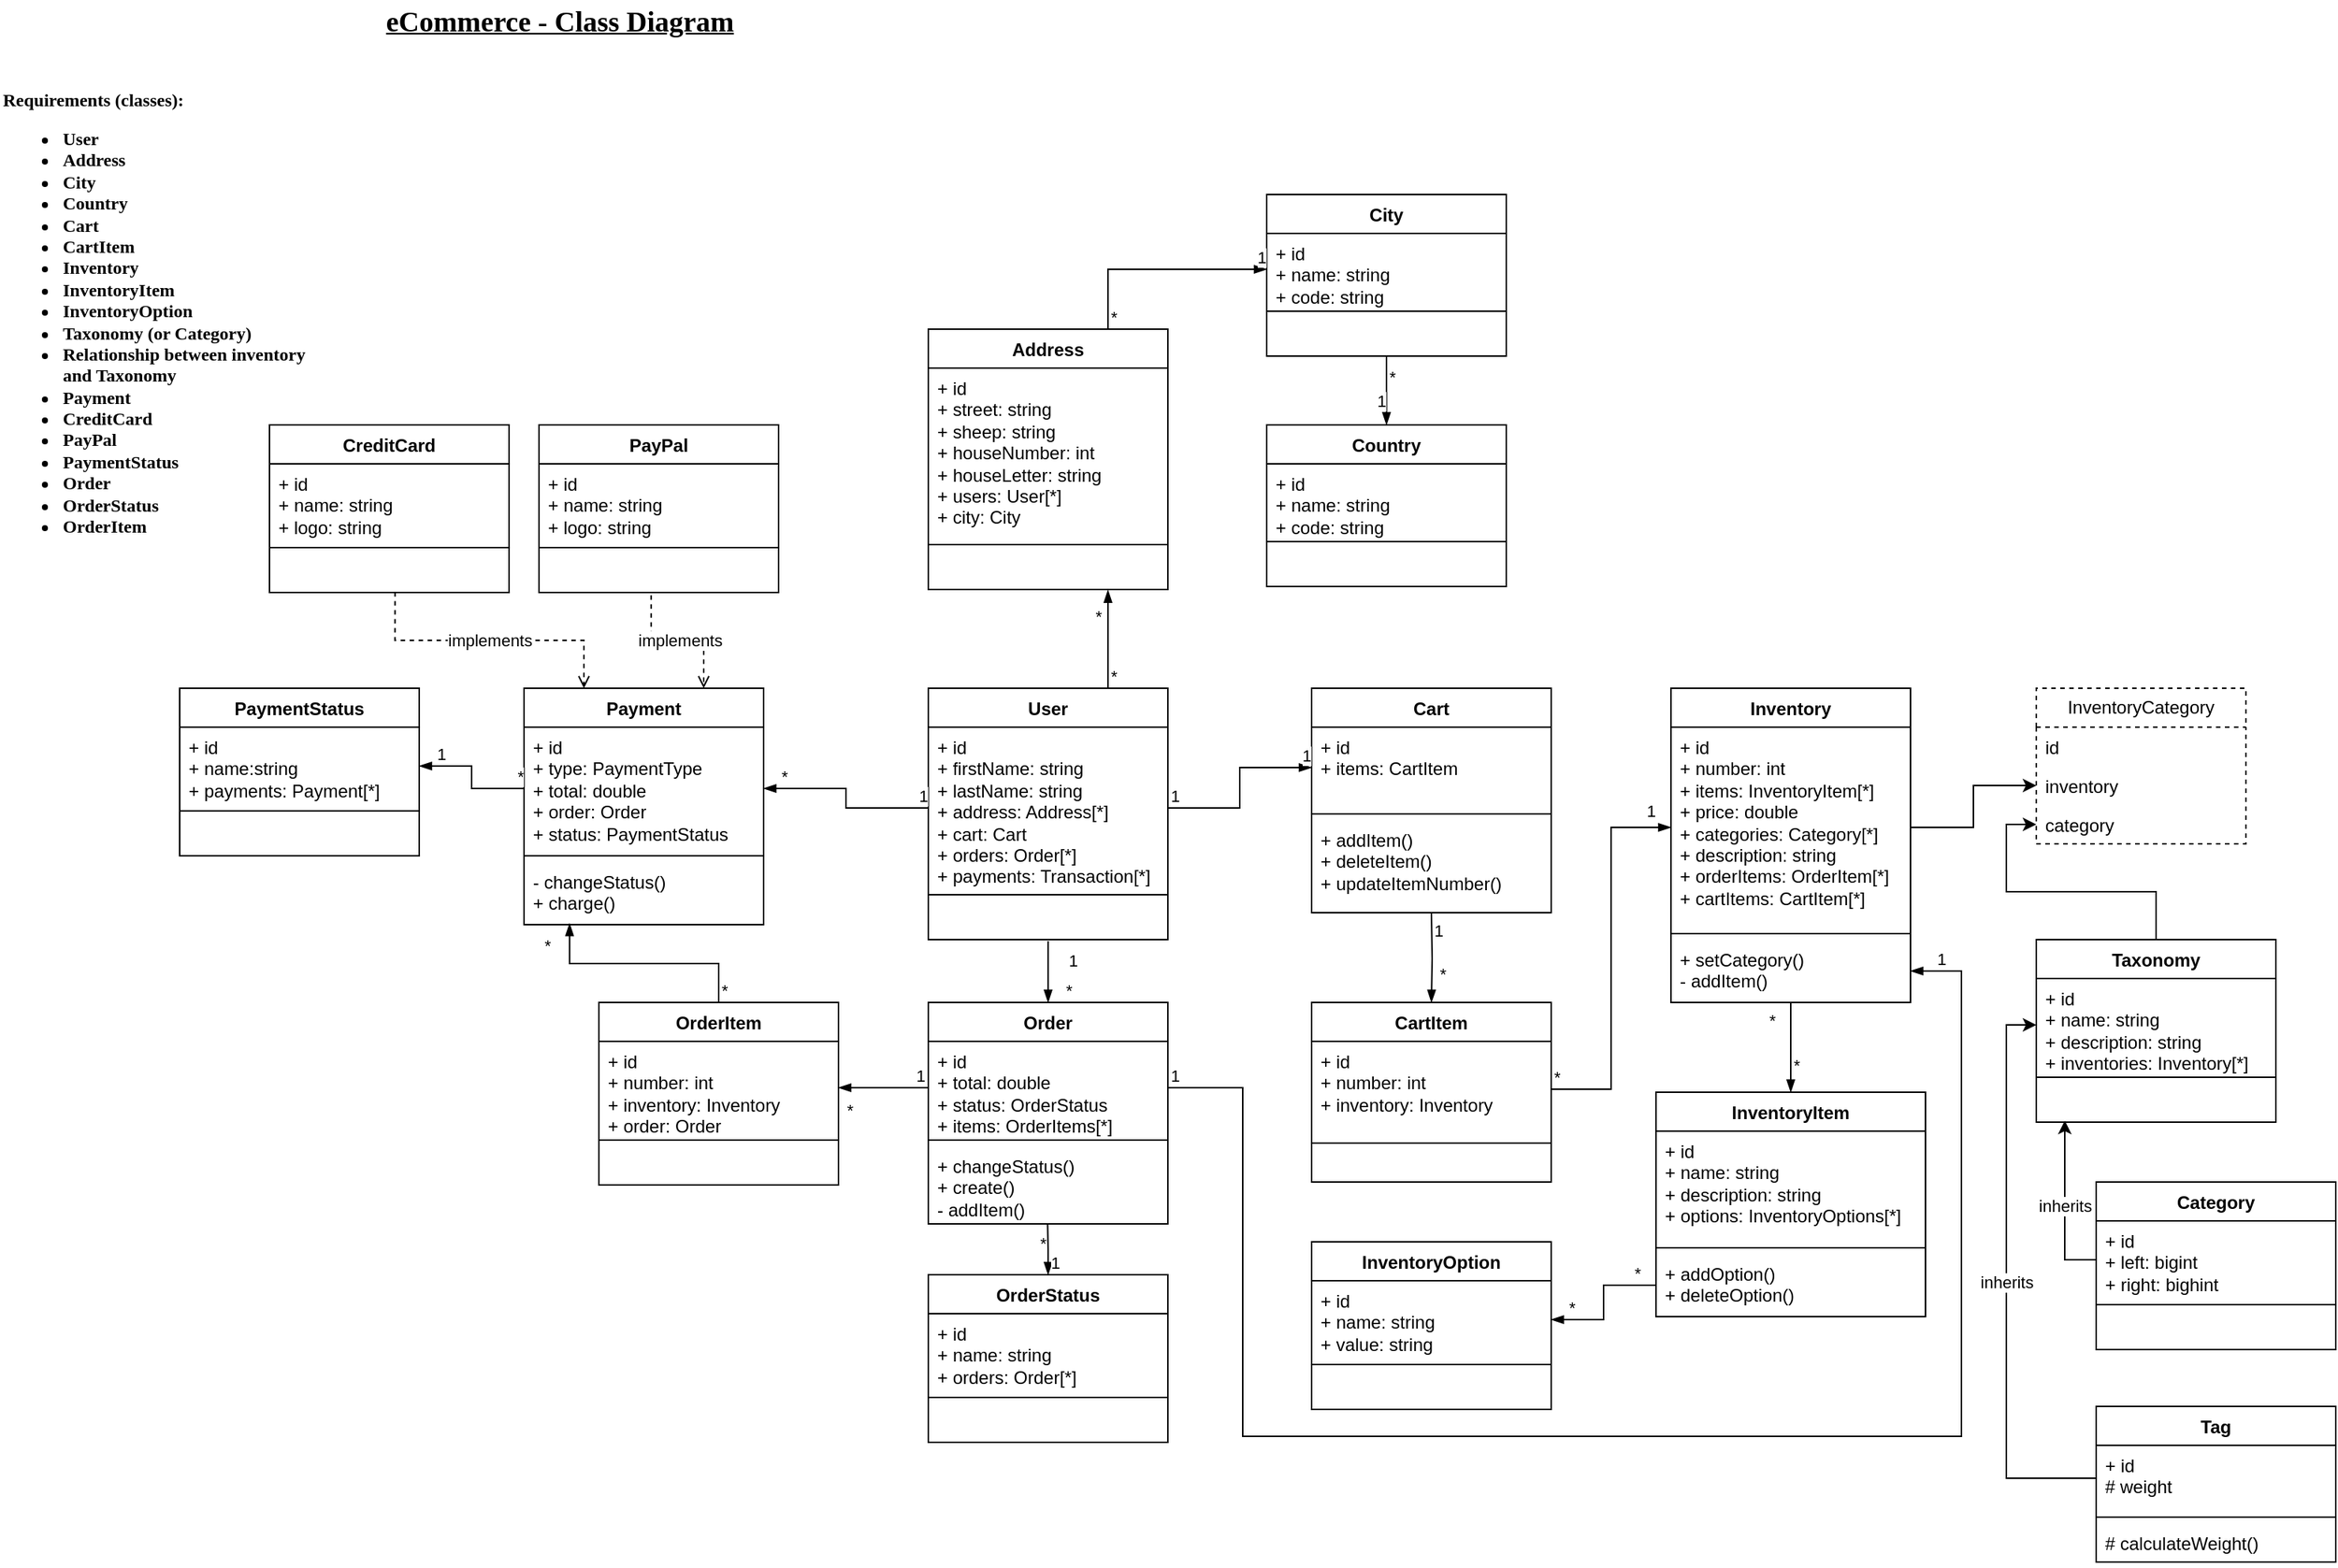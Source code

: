 <mxfile version="21.1.7" type="device">
  <diagram name="Página-1" id="f2HvXZgFFCvwIjGQZhyF">
    <mxGraphModel dx="874" dy="476" grid="1" gridSize="10" guides="1" tooltips="1" connect="1" arrows="1" fold="1" page="1" pageScale="1" pageWidth="827" pageHeight="1169" background="#ffffff" math="0" shadow="0">
      <root>
        <mxCell id="0" />
        <mxCell id="1" parent="0" />
        <mxCell id="hioja78hzbz-kLr0vWGu-1" value="Requirements (classes):&lt;br&gt;&lt;ul&gt;&lt;li&gt;User&lt;/li&gt;&lt;li&gt;Address&lt;/li&gt;&lt;li&gt;City&lt;/li&gt;&lt;li&gt;Country&lt;/li&gt;&lt;li&gt;Cart&lt;/li&gt;&lt;li&gt;CartItem&lt;/li&gt;&lt;li&gt;Inventory&lt;/li&gt;&lt;li&gt;InventoryItem&lt;/li&gt;&lt;li&gt;InventoryOption&lt;/li&gt;&lt;li&gt;Taxonomy (or Category)&lt;/li&gt;&lt;li&gt;Relationship between inventory and Taxonomy&lt;/li&gt;&lt;li&gt;Payment&lt;/li&gt;&lt;li&gt;CreditCard&lt;/li&gt;&lt;li&gt;PayPal&lt;/li&gt;&lt;li&gt;PaymentStatus&lt;/li&gt;&lt;li&gt;Order&lt;/li&gt;&lt;li&gt;OrderStatus&lt;/li&gt;&lt;li&gt;OrderItem&lt;/li&gt;&lt;/ul&gt;" style="text;html=1;strokeColor=none;fillColor=none;align=left;verticalAlign=middle;whiteSpace=wrap;rounded=0;fontFamily=Coming Soon;fontSource=https%3A%2F%2Ffonts.googleapis.com%2Fcss%3Ffamily%3DComing%2BSoon;fontStyle=1" parent="1" vertex="1">
          <mxGeometry x="40" y="40" width="220" height="370" as="geometry" />
        </mxCell>
        <mxCell id="hioja78hzbz-kLr0vWGu-2" value="eCommerce - Class Diagram" style="text;html=1;strokeColor=none;fillColor=none;align=center;verticalAlign=middle;whiteSpace=wrap;rounded=0;fontFamily=Coming Soon;fontSource=https%3A%2F%2Ffonts.googleapis.com%2Fcss%3Ffamily%3DComing%2BSoon;fontStyle=5;fontSize=19;" parent="1" vertex="1">
          <mxGeometry x="244" y="10" width="340" height="30" as="geometry" />
        </mxCell>
        <mxCell id="hioja78hzbz-kLr0vWGu-3" value="User" style="swimlane;fontStyle=1;align=center;verticalAlign=top;childLayout=stackLayout;horizontal=1;startSize=26;horizontalStack=0;resizeParent=1;resizeParentMax=0;resizeLast=0;collapsible=1;marginBottom=0;whiteSpace=wrap;html=1;" parent="1" vertex="1">
          <mxGeometry x="660" y="470" width="160" height="168" as="geometry" />
        </mxCell>
        <mxCell id="hioja78hzbz-kLr0vWGu-4" value="+ id&lt;br&gt;+ firstName: string&lt;br&gt;+ lastName: string&lt;br&gt;+ address: Address[*]&lt;br&gt;+ cart: Cart&lt;br&gt;+ orders: Order[*]&lt;br&gt;+ payments: Transaction[*]" style="text;strokeColor=none;fillColor=none;align=left;verticalAlign=top;spacingLeft=4;spacingRight=4;overflow=hidden;rotatable=0;points=[[0,0.5],[1,0.5]];portConstraint=eastwest;whiteSpace=wrap;html=1;" parent="hioja78hzbz-kLr0vWGu-3" vertex="1">
          <mxGeometry y="26" width="160" height="108" as="geometry" />
        </mxCell>
        <mxCell id="hioja78hzbz-kLr0vWGu-5" value="" style="line;strokeWidth=1;fillColor=none;align=left;verticalAlign=middle;spacingTop=-1;spacingLeft=3;spacingRight=3;rotatable=0;labelPosition=right;points=[];portConstraint=eastwest;strokeColor=inherit;" parent="hioja78hzbz-kLr0vWGu-3" vertex="1">
          <mxGeometry y="134" width="160" height="8" as="geometry" />
        </mxCell>
        <mxCell id="hioja78hzbz-kLr0vWGu-6" value="&amp;nbsp;" style="text;strokeColor=none;fillColor=none;align=left;verticalAlign=top;spacingLeft=4;spacingRight=4;overflow=hidden;rotatable=0;points=[[0,0.5],[1,0.5]];portConstraint=eastwest;whiteSpace=wrap;html=1;" parent="hioja78hzbz-kLr0vWGu-3" vertex="1">
          <mxGeometry y="142" width="160" height="26" as="geometry" />
        </mxCell>
        <mxCell id="hioja78hzbz-kLr0vWGu-7" value="Address" style="swimlane;fontStyle=1;align=center;verticalAlign=top;childLayout=stackLayout;horizontal=1;startSize=26;horizontalStack=0;resizeParent=1;resizeParentMax=0;resizeLast=0;collapsible=1;marginBottom=0;whiteSpace=wrap;html=1;" parent="1" vertex="1">
          <mxGeometry x="660" y="230" width="160" height="174" as="geometry" />
        </mxCell>
        <mxCell id="hioja78hzbz-kLr0vWGu-8" value="+ id&lt;br&gt;+ street: string&lt;br&gt;+ sheep: string&lt;br&gt;+ houseNumber: int&lt;br&gt;+ houseLetter: string&lt;br&gt;+ users: User[*]&lt;br&gt;+ city: City" style="text;strokeColor=none;fillColor=none;align=left;verticalAlign=top;spacingLeft=4;spacingRight=4;overflow=hidden;rotatable=0;points=[[0,0.5],[1,0.5]];portConstraint=eastwest;whiteSpace=wrap;html=1;" parent="hioja78hzbz-kLr0vWGu-7" vertex="1">
          <mxGeometry y="26" width="160" height="114" as="geometry" />
        </mxCell>
        <mxCell id="hioja78hzbz-kLr0vWGu-9" value="" style="line;strokeWidth=1;fillColor=none;align=left;verticalAlign=middle;spacingTop=-1;spacingLeft=3;spacingRight=3;rotatable=0;labelPosition=right;points=[];portConstraint=eastwest;strokeColor=inherit;" parent="hioja78hzbz-kLr0vWGu-7" vertex="1">
          <mxGeometry y="140" width="160" height="8" as="geometry" />
        </mxCell>
        <mxCell id="hioja78hzbz-kLr0vWGu-10" value="&amp;nbsp;" style="text;strokeColor=none;fillColor=none;align=left;verticalAlign=top;spacingLeft=4;spacingRight=4;overflow=hidden;rotatable=0;points=[[0,0.5],[1,0.5]];portConstraint=eastwest;whiteSpace=wrap;html=1;" parent="hioja78hzbz-kLr0vWGu-7" vertex="1">
          <mxGeometry y="148" width="160" height="26" as="geometry" />
        </mxCell>
        <mxCell id="hioja78hzbz-kLr0vWGu-11" value="City" style="swimlane;fontStyle=1;align=center;verticalAlign=top;childLayout=stackLayout;horizontal=1;startSize=26;horizontalStack=0;resizeParent=1;resizeParentMax=0;resizeLast=0;collapsible=1;marginBottom=0;whiteSpace=wrap;html=1;" parent="1" vertex="1">
          <mxGeometry x="886" y="140" width="160" height="108" as="geometry" />
        </mxCell>
        <mxCell id="hioja78hzbz-kLr0vWGu-12" value="+ id&lt;br&gt;+ name: string&lt;br&gt;+ code: string&lt;br&gt;+ country: Country" style="text;strokeColor=none;fillColor=none;align=left;verticalAlign=top;spacingLeft=4;spacingRight=4;overflow=hidden;rotatable=0;points=[[0,0.5],[1,0.5]];portConstraint=eastwest;whiteSpace=wrap;html=1;" parent="hioja78hzbz-kLr0vWGu-11" vertex="1">
          <mxGeometry y="26" width="160" height="48" as="geometry" />
        </mxCell>
        <mxCell id="hioja78hzbz-kLr0vWGu-13" value="" style="line;strokeWidth=1;fillColor=none;align=left;verticalAlign=middle;spacingTop=-1;spacingLeft=3;spacingRight=3;rotatable=0;labelPosition=right;points=[];portConstraint=eastwest;strokeColor=inherit;" parent="hioja78hzbz-kLr0vWGu-11" vertex="1">
          <mxGeometry y="74" width="160" height="8" as="geometry" />
        </mxCell>
        <mxCell id="hioja78hzbz-kLr0vWGu-14" value="&amp;nbsp;" style="text;strokeColor=none;fillColor=none;align=left;verticalAlign=top;spacingLeft=4;spacingRight=4;overflow=hidden;rotatable=0;points=[[0,0.5],[1,0.5]];portConstraint=eastwest;whiteSpace=wrap;html=1;" parent="hioja78hzbz-kLr0vWGu-11" vertex="1">
          <mxGeometry y="82" width="160" height="26" as="geometry" />
        </mxCell>
        <mxCell id="hioja78hzbz-kLr0vWGu-15" value="Country" style="swimlane;fontStyle=1;align=center;verticalAlign=top;childLayout=stackLayout;horizontal=1;startSize=26;horizontalStack=0;resizeParent=1;resizeParentMax=0;resizeLast=0;collapsible=1;marginBottom=0;whiteSpace=wrap;html=1;" parent="1" vertex="1">
          <mxGeometry x="886" y="294" width="160" height="108" as="geometry" />
        </mxCell>
        <mxCell id="hioja78hzbz-kLr0vWGu-16" value="+ id&lt;br&gt;+ name: string&lt;br&gt;+ code: string" style="text;strokeColor=none;fillColor=none;align=left;verticalAlign=top;spacingLeft=4;spacingRight=4;overflow=hidden;rotatable=0;points=[[0,0.5],[1,0.5]];portConstraint=eastwest;whiteSpace=wrap;html=1;" parent="hioja78hzbz-kLr0vWGu-15" vertex="1">
          <mxGeometry y="26" width="160" height="48" as="geometry" />
        </mxCell>
        <mxCell id="hioja78hzbz-kLr0vWGu-17" value="" style="line;strokeWidth=1;fillColor=none;align=left;verticalAlign=middle;spacingTop=-1;spacingLeft=3;spacingRight=3;rotatable=0;labelPosition=right;points=[];portConstraint=eastwest;strokeColor=inherit;" parent="hioja78hzbz-kLr0vWGu-15" vertex="1">
          <mxGeometry y="74" width="160" height="8" as="geometry" />
        </mxCell>
        <mxCell id="hioja78hzbz-kLr0vWGu-18" value="&amp;nbsp;" style="text;strokeColor=none;fillColor=none;align=left;verticalAlign=top;spacingLeft=4;spacingRight=4;overflow=hidden;rotatable=0;points=[[0,0.5],[1,0.5]];portConstraint=eastwest;whiteSpace=wrap;html=1;" parent="hioja78hzbz-kLr0vWGu-15" vertex="1">
          <mxGeometry y="82" width="160" height="26" as="geometry" />
        </mxCell>
        <mxCell id="hioja78hzbz-kLr0vWGu-22" value="" style="endArrow=blockThin;html=1;edgeStyle=orthogonalEdgeStyle;rounded=0;exitX=0.75;exitY=0;exitDx=0;exitDy=0;entryX=0.75;entryY=1.015;entryDx=0;entryDy=0;entryPerimeter=0;endFill=1;" parent="1" source="hioja78hzbz-kLr0vWGu-3" target="hioja78hzbz-kLr0vWGu-10" edge="1">
          <mxGeometry relative="1" as="geometry">
            <mxPoint x="696" y="450" as="sourcePoint" />
            <mxPoint x="856" y="450" as="targetPoint" />
          </mxGeometry>
        </mxCell>
        <mxCell id="hioja78hzbz-kLr0vWGu-23" value="*" style="edgeLabel;resizable=0;html=1;align=left;verticalAlign=bottom;" parent="hioja78hzbz-kLr0vWGu-22" connectable="0" vertex="1">
          <mxGeometry x="-1" relative="1" as="geometry" />
        </mxCell>
        <mxCell id="hioja78hzbz-kLr0vWGu-24" value="*" style="edgeLabel;resizable=0;html=1;align=right;verticalAlign=bottom;" parent="hioja78hzbz-kLr0vWGu-22" connectable="0" vertex="1">
          <mxGeometry x="1" relative="1" as="geometry">
            <mxPoint x="-4" y="26" as="offset" />
          </mxGeometry>
        </mxCell>
        <mxCell id="hioja78hzbz-kLr0vWGu-25" value="" style="endArrow=blockThin;html=1;edgeStyle=orthogonalEdgeStyle;rounded=0;exitX=0.75;exitY=0;exitDx=0;exitDy=0;entryX=0;entryY=0.5;entryDx=0;entryDy=0;endFill=1;" parent="1" source="hioja78hzbz-kLr0vWGu-7" target="hioja78hzbz-kLr0vWGu-12" edge="1">
          <mxGeometry relative="1" as="geometry">
            <mxPoint x="596" y="380" as="sourcePoint" />
            <mxPoint x="756" y="380" as="targetPoint" />
          </mxGeometry>
        </mxCell>
        <mxCell id="hioja78hzbz-kLr0vWGu-26" value="*" style="edgeLabel;resizable=0;html=1;align=left;verticalAlign=bottom;" parent="hioja78hzbz-kLr0vWGu-25" connectable="0" vertex="1">
          <mxGeometry x="-1" relative="1" as="geometry" />
        </mxCell>
        <mxCell id="hioja78hzbz-kLr0vWGu-27" value="1" style="edgeLabel;resizable=0;html=1;align=right;verticalAlign=bottom;" parent="hioja78hzbz-kLr0vWGu-25" connectable="0" vertex="1">
          <mxGeometry x="1" relative="1" as="geometry" />
        </mxCell>
        <mxCell id="hioja78hzbz-kLr0vWGu-28" value="" style="endArrow=blockThin;html=1;edgeStyle=orthogonalEdgeStyle;rounded=0;exitX=0.5;exitY=1;exitDx=0;exitDy=0;entryX=0.5;entryY=0;entryDx=0;entryDy=0;endFill=1;" parent="1" source="hioja78hzbz-kLr0vWGu-11" target="hioja78hzbz-kLr0vWGu-15" edge="1">
          <mxGeometry relative="1" as="geometry">
            <mxPoint x="790" y="310" as="sourcePoint" />
            <mxPoint x="876" y="270" as="targetPoint" />
          </mxGeometry>
        </mxCell>
        <mxCell id="hioja78hzbz-kLr0vWGu-29" value="*" style="edgeLabel;resizable=0;html=1;align=left;verticalAlign=bottom;" parent="hioja78hzbz-kLr0vWGu-28" connectable="0" vertex="1">
          <mxGeometry x="-1" relative="1" as="geometry">
            <mxPoint y="22" as="offset" />
          </mxGeometry>
        </mxCell>
        <mxCell id="hioja78hzbz-kLr0vWGu-30" value="1" style="edgeLabel;resizable=0;html=1;align=right;verticalAlign=bottom;" parent="hioja78hzbz-kLr0vWGu-28" connectable="0" vertex="1">
          <mxGeometry x="1" relative="1" as="geometry">
            <mxPoint y="-8" as="offset" />
          </mxGeometry>
        </mxCell>
        <mxCell id="hioja78hzbz-kLr0vWGu-31" value="Cart" style="swimlane;fontStyle=1;align=center;verticalAlign=top;childLayout=stackLayout;horizontal=1;startSize=26;horizontalStack=0;resizeParent=1;resizeParentMax=0;resizeLast=0;collapsible=1;marginBottom=0;whiteSpace=wrap;html=1;" parent="1" vertex="1">
          <mxGeometry x="916" y="470" width="160" height="150" as="geometry" />
        </mxCell>
        <mxCell id="hioja78hzbz-kLr0vWGu-32" value="+ id&lt;br&gt;+ items: CartItem" style="text;strokeColor=none;fillColor=none;align=left;verticalAlign=top;spacingLeft=4;spacingRight=4;overflow=hidden;rotatable=0;points=[[0,0.5],[1,0.5]];portConstraint=eastwest;whiteSpace=wrap;html=1;" parent="hioja78hzbz-kLr0vWGu-31" vertex="1">
          <mxGeometry y="26" width="160" height="54" as="geometry" />
        </mxCell>
        <mxCell id="hioja78hzbz-kLr0vWGu-33" value="" style="line;strokeWidth=1;fillColor=none;align=left;verticalAlign=middle;spacingTop=-1;spacingLeft=3;spacingRight=3;rotatable=0;labelPosition=right;points=[];portConstraint=eastwest;strokeColor=inherit;" parent="hioja78hzbz-kLr0vWGu-31" vertex="1">
          <mxGeometry y="80" width="160" height="8" as="geometry" />
        </mxCell>
        <mxCell id="hioja78hzbz-kLr0vWGu-34" value="+ addItem()&lt;br&gt;+ deleteItem()&lt;br&gt;+ updateItemNumber()" style="text;strokeColor=none;fillColor=none;align=left;verticalAlign=top;spacingLeft=4;spacingRight=4;overflow=hidden;rotatable=0;points=[[0,0.5],[1,0.5]];portConstraint=eastwest;whiteSpace=wrap;html=1;" parent="hioja78hzbz-kLr0vWGu-31" vertex="1">
          <mxGeometry y="88" width="160" height="62" as="geometry" />
        </mxCell>
        <mxCell id="hioja78hzbz-kLr0vWGu-35" value="" style="endArrow=blockThin;html=1;edgeStyle=orthogonalEdgeStyle;rounded=0;exitX=1;exitY=0.5;exitDx=0;exitDy=0;entryX=0;entryY=0.5;entryDx=0;entryDy=0;endFill=1;" parent="1" source="hioja78hzbz-kLr0vWGu-4" target="hioja78hzbz-kLr0vWGu-32" edge="1">
          <mxGeometry relative="1" as="geometry">
            <mxPoint x="800" y="320" as="sourcePoint" />
            <mxPoint x="886" y="280" as="targetPoint" />
          </mxGeometry>
        </mxCell>
        <mxCell id="hioja78hzbz-kLr0vWGu-36" value="1" style="edgeLabel;resizable=0;html=1;align=left;verticalAlign=bottom;" parent="hioja78hzbz-kLr0vWGu-35" connectable="0" vertex="1">
          <mxGeometry x="-1" relative="1" as="geometry" />
        </mxCell>
        <mxCell id="hioja78hzbz-kLr0vWGu-37" value="1" style="edgeLabel;resizable=0;html=1;align=right;verticalAlign=bottom;" parent="hioja78hzbz-kLr0vWGu-35" connectable="0" vertex="1">
          <mxGeometry x="1" relative="1" as="geometry" />
        </mxCell>
        <mxCell id="hioja78hzbz-kLr0vWGu-38" value="CartItem" style="swimlane;fontStyle=1;align=center;verticalAlign=top;childLayout=stackLayout;horizontal=1;startSize=26;horizontalStack=0;resizeParent=1;resizeParentMax=0;resizeLast=0;collapsible=1;marginBottom=0;whiteSpace=wrap;html=1;" parent="1" vertex="1">
          <mxGeometry x="916" y="680" width="160" height="120" as="geometry" />
        </mxCell>
        <mxCell id="hioja78hzbz-kLr0vWGu-39" value="+ id&lt;br&gt;+ number: int&lt;br&gt;+ inventory: Inventory" style="text;strokeColor=none;fillColor=none;align=left;verticalAlign=top;spacingLeft=4;spacingRight=4;overflow=hidden;rotatable=0;points=[[0,0.5],[1,0.5]];portConstraint=eastwest;whiteSpace=wrap;html=1;" parent="hioja78hzbz-kLr0vWGu-38" vertex="1">
          <mxGeometry y="26" width="160" height="64" as="geometry" />
        </mxCell>
        <mxCell id="hioja78hzbz-kLr0vWGu-40" value="" style="line;strokeWidth=1;fillColor=none;align=left;verticalAlign=middle;spacingTop=-1;spacingLeft=3;spacingRight=3;rotatable=0;labelPosition=right;points=[];portConstraint=eastwest;strokeColor=inherit;" parent="hioja78hzbz-kLr0vWGu-38" vertex="1">
          <mxGeometry y="90" width="160" height="8" as="geometry" />
        </mxCell>
        <mxCell id="hioja78hzbz-kLr0vWGu-41" value="&amp;nbsp;" style="text;strokeColor=none;fillColor=none;align=left;verticalAlign=top;spacingLeft=4;spacingRight=4;overflow=hidden;rotatable=0;points=[[0,0.5],[1,0.5]];portConstraint=eastwest;whiteSpace=wrap;html=1;" parent="hioja78hzbz-kLr0vWGu-38" vertex="1">
          <mxGeometry y="98" width="160" height="22" as="geometry" />
        </mxCell>
        <mxCell id="hioja78hzbz-kLr0vWGu-51" value="" style="endArrow=blockThin;html=1;edgeStyle=orthogonalEdgeStyle;rounded=0;entryX=0.5;entryY=0;entryDx=0;entryDy=0;endFill=1;" parent="1" target="hioja78hzbz-kLr0vWGu-38" edge="1">
          <mxGeometry relative="1" as="geometry">
            <mxPoint x="996" y="620" as="sourcePoint" />
            <mxPoint x="1036" y="550" as="targetPoint" />
          </mxGeometry>
        </mxCell>
        <mxCell id="hioja78hzbz-kLr0vWGu-52" value="1" style="edgeLabel;resizable=0;html=1;align=left;verticalAlign=bottom;" parent="hioja78hzbz-kLr0vWGu-51" connectable="0" vertex="1">
          <mxGeometry x="-1" relative="1" as="geometry">
            <mxPoint y="20" as="offset" />
          </mxGeometry>
        </mxCell>
        <mxCell id="hioja78hzbz-kLr0vWGu-53" value="*" style="edgeLabel;resizable=0;html=1;align=right;verticalAlign=bottom;" parent="hioja78hzbz-kLr0vWGu-51" connectable="0" vertex="1">
          <mxGeometry x="1" relative="1" as="geometry">
            <mxPoint x="10" y="-10" as="offset" />
          </mxGeometry>
        </mxCell>
        <mxCell id="8OV5Y00xzEEvHQ2Qzrf7-1" value="Inventory" style="swimlane;fontStyle=1;align=center;verticalAlign=top;childLayout=stackLayout;horizontal=1;startSize=26;horizontalStack=0;resizeParent=1;resizeParentMax=0;resizeLast=0;collapsible=1;marginBottom=0;whiteSpace=wrap;html=1;" vertex="1" parent="1">
          <mxGeometry x="1156" y="470" width="160" height="210" as="geometry" />
        </mxCell>
        <mxCell id="8OV5Y00xzEEvHQ2Qzrf7-2" value="+ id&lt;br&gt;+ number: int&lt;br&gt;+ items: InventoryItem[*]&lt;br&gt;+ price: double&lt;br&gt;+ categories: Category[*]&lt;br&gt;+ description: string&lt;br&gt;+ orderItems: OrderItem[*]&lt;br&gt;+ cartItems: CartItem[*]" style="text;strokeColor=none;fillColor=none;align=left;verticalAlign=top;spacingLeft=4;spacingRight=4;overflow=hidden;rotatable=0;points=[[0,0.5],[1,0.5]];portConstraint=eastwest;whiteSpace=wrap;html=1;" vertex="1" parent="8OV5Y00xzEEvHQ2Qzrf7-1">
          <mxGeometry y="26" width="160" height="134" as="geometry" />
        </mxCell>
        <mxCell id="8OV5Y00xzEEvHQ2Qzrf7-3" value="" style="line;strokeWidth=1;fillColor=none;align=left;verticalAlign=middle;spacingTop=-1;spacingLeft=3;spacingRight=3;rotatable=0;labelPosition=right;points=[];portConstraint=eastwest;strokeColor=inherit;" vertex="1" parent="8OV5Y00xzEEvHQ2Qzrf7-1">
          <mxGeometry y="160" width="160" height="8" as="geometry" />
        </mxCell>
        <mxCell id="8OV5Y00xzEEvHQ2Qzrf7-4" value="+ setCategory()&lt;br&gt;- addItem()" style="text;strokeColor=none;fillColor=none;align=left;verticalAlign=top;spacingLeft=4;spacingRight=4;overflow=hidden;rotatable=0;points=[[0,0.5],[1,0.5]];portConstraint=eastwest;whiteSpace=wrap;html=1;" vertex="1" parent="8OV5Y00xzEEvHQ2Qzrf7-1">
          <mxGeometry y="168" width="160" height="42" as="geometry" />
        </mxCell>
        <mxCell id="8OV5Y00xzEEvHQ2Qzrf7-12" style="edgeStyle=orthogonalEdgeStyle;rounded=0;orthogonalLoop=1;jettySize=auto;html=1;exitX=1;exitY=0.5;exitDx=0;exitDy=0;" edge="1" parent="8OV5Y00xzEEvHQ2Qzrf7-1" source="8OV5Y00xzEEvHQ2Qzrf7-4" target="8OV5Y00xzEEvHQ2Qzrf7-4">
          <mxGeometry relative="1" as="geometry" />
        </mxCell>
        <mxCell id="8OV5Y00xzEEvHQ2Qzrf7-5" value="" style="endArrow=blockThin;html=1;edgeStyle=orthogonalEdgeStyle;rounded=0;entryX=0;entryY=0.5;entryDx=0;entryDy=0;exitX=1;exitY=0.5;exitDx=0;exitDy=0;startArrow=none;startFill=0;endFill=1;" edge="1" parent="1" source="hioja78hzbz-kLr0vWGu-39" target="8OV5Y00xzEEvHQ2Qzrf7-2">
          <mxGeometry relative="1" as="geometry">
            <mxPoint x="966" y="770" as="sourcePoint" />
            <mxPoint x="1126" y="770" as="targetPoint" />
          </mxGeometry>
        </mxCell>
        <mxCell id="8OV5Y00xzEEvHQ2Qzrf7-6" value="*" style="edgeLabel;resizable=0;html=1;align=left;verticalAlign=bottom;" connectable="0" vertex="1" parent="8OV5Y00xzEEvHQ2Qzrf7-5">
          <mxGeometry x="-1" relative="1" as="geometry" />
        </mxCell>
        <mxCell id="8OV5Y00xzEEvHQ2Qzrf7-7" value="1" style="edgeLabel;resizable=0;html=1;align=right;verticalAlign=bottom;" connectable="0" vertex="1" parent="8OV5Y00xzEEvHQ2Qzrf7-5">
          <mxGeometry x="1" relative="1" as="geometry">
            <mxPoint x="-10" y="-3" as="offset" />
          </mxGeometry>
        </mxCell>
        <mxCell id="8OV5Y00xzEEvHQ2Qzrf7-8" value="InventoryItem" style="swimlane;fontStyle=1;align=center;verticalAlign=top;childLayout=stackLayout;horizontal=1;startSize=26;horizontalStack=0;resizeParent=1;resizeParentMax=0;resizeLast=0;collapsible=1;marginBottom=0;whiteSpace=wrap;html=1;" vertex="1" parent="1">
          <mxGeometry x="1146" y="740" width="180" height="150" as="geometry" />
        </mxCell>
        <mxCell id="8OV5Y00xzEEvHQ2Qzrf7-9" value="+ id&lt;br&gt;+ name: string&lt;br&gt;+ description: string&lt;br&gt;+ options: InventoryOptions[*]" style="text;strokeColor=none;fillColor=none;align=left;verticalAlign=top;spacingLeft=4;spacingRight=4;overflow=hidden;rotatable=0;points=[[0,0.5],[1,0.5]];portConstraint=eastwest;whiteSpace=wrap;html=1;" vertex="1" parent="8OV5Y00xzEEvHQ2Qzrf7-8">
          <mxGeometry y="26" width="180" height="74" as="geometry" />
        </mxCell>
        <mxCell id="8OV5Y00xzEEvHQ2Qzrf7-10" value="" style="line;strokeWidth=1;fillColor=none;align=left;verticalAlign=middle;spacingTop=-1;spacingLeft=3;spacingRight=3;rotatable=0;labelPosition=right;points=[];portConstraint=eastwest;strokeColor=inherit;" vertex="1" parent="8OV5Y00xzEEvHQ2Qzrf7-8">
          <mxGeometry y="100" width="180" height="8" as="geometry" />
        </mxCell>
        <mxCell id="8OV5Y00xzEEvHQ2Qzrf7-11" value="+ addOption()&lt;br&gt;+ deleteOption()" style="text;strokeColor=none;fillColor=none;align=left;verticalAlign=top;spacingLeft=4;spacingRight=4;overflow=hidden;rotatable=0;points=[[0,0.5],[1,0.5]];portConstraint=eastwest;whiteSpace=wrap;html=1;" vertex="1" parent="8OV5Y00xzEEvHQ2Qzrf7-8">
          <mxGeometry y="108" width="180" height="42" as="geometry" />
        </mxCell>
        <mxCell id="8OV5Y00xzEEvHQ2Qzrf7-14" value="" style="endArrow=none;html=1;edgeStyle=orthogonalEdgeStyle;rounded=0;exitX=0.5;exitY=0;exitDx=0;exitDy=0;entryX=0.5;entryY=1;entryDx=0;entryDy=0;entryPerimeter=0;startArrow=blockThin;startFill=1;" edge="1" parent="1" source="8OV5Y00xzEEvHQ2Qzrf7-8" target="8OV5Y00xzEEvHQ2Qzrf7-4">
          <mxGeometry relative="1" as="geometry">
            <mxPoint x="946" y="670" as="sourcePoint" />
            <mxPoint x="1236" y="690" as="targetPoint" />
          </mxGeometry>
        </mxCell>
        <mxCell id="8OV5Y00xzEEvHQ2Qzrf7-15" value="*" style="edgeLabel;resizable=0;html=1;align=left;verticalAlign=bottom;" connectable="0" vertex="1" parent="8OV5Y00xzEEvHQ2Qzrf7-14">
          <mxGeometry x="-1" relative="1" as="geometry">
            <mxPoint y="-10" as="offset" />
          </mxGeometry>
        </mxCell>
        <mxCell id="8OV5Y00xzEEvHQ2Qzrf7-16" value="*" style="edgeLabel;resizable=0;html=1;align=right;verticalAlign=bottom;" connectable="0" vertex="1" parent="8OV5Y00xzEEvHQ2Qzrf7-14">
          <mxGeometry x="1" relative="1" as="geometry">
            <mxPoint x="-10" y="20" as="offset" />
          </mxGeometry>
        </mxCell>
        <mxCell id="8OV5Y00xzEEvHQ2Qzrf7-17" value="InventoryOption" style="swimlane;fontStyle=1;align=center;verticalAlign=top;childLayout=stackLayout;horizontal=1;startSize=26;horizontalStack=0;resizeParent=1;resizeParentMax=0;resizeLast=0;collapsible=1;marginBottom=0;whiteSpace=wrap;html=1;" vertex="1" parent="1">
          <mxGeometry x="916" y="840" width="160" height="112" as="geometry" />
        </mxCell>
        <mxCell id="8OV5Y00xzEEvHQ2Qzrf7-18" value="+ id&lt;br&gt;+ name: string&lt;br&gt;+ value: string" style="text;strokeColor=none;fillColor=none;align=left;verticalAlign=top;spacingLeft=4;spacingRight=4;overflow=hidden;rotatable=0;points=[[0,0.5],[1,0.5]];portConstraint=eastwest;whiteSpace=wrap;html=1;" vertex="1" parent="8OV5Y00xzEEvHQ2Qzrf7-17">
          <mxGeometry y="26" width="160" height="52" as="geometry" />
        </mxCell>
        <mxCell id="8OV5Y00xzEEvHQ2Qzrf7-19" value="" style="line;strokeWidth=1;fillColor=none;align=left;verticalAlign=middle;spacingTop=-1;spacingLeft=3;spacingRight=3;rotatable=0;labelPosition=right;points=[];portConstraint=eastwest;strokeColor=inherit;" vertex="1" parent="8OV5Y00xzEEvHQ2Qzrf7-17">
          <mxGeometry y="78" width="160" height="8" as="geometry" />
        </mxCell>
        <mxCell id="8OV5Y00xzEEvHQ2Qzrf7-20" value="&amp;nbsp;" style="text;strokeColor=none;fillColor=none;align=left;verticalAlign=top;spacingLeft=4;spacingRight=4;overflow=hidden;rotatable=0;points=[[0,0.5],[1,0.5]];portConstraint=eastwest;whiteSpace=wrap;html=1;" vertex="1" parent="8OV5Y00xzEEvHQ2Qzrf7-17">
          <mxGeometry y="86" width="160" height="26" as="geometry" />
        </mxCell>
        <mxCell id="8OV5Y00xzEEvHQ2Qzrf7-21" value="" style="endArrow=none;html=1;edgeStyle=orthogonalEdgeStyle;rounded=0;entryX=0;entryY=0.5;entryDx=0;entryDy=0;exitX=1;exitY=0.5;exitDx=0;exitDy=0;startArrow=blockThin;startFill=1;" edge="1" parent="1" source="8OV5Y00xzEEvHQ2Qzrf7-18" target="8OV5Y00xzEEvHQ2Qzrf7-11">
          <mxGeometry relative="1" as="geometry">
            <mxPoint x="996" y="960" as="sourcePoint" />
            <mxPoint x="1156" y="960" as="targetPoint" />
          </mxGeometry>
        </mxCell>
        <mxCell id="8OV5Y00xzEEvHQ2Qzrf7-22" value="*" style="edgeLabel;resizable=0;html=1;align=left;verticalAlign=bottom;" connectable="0" vertex="1" parent="8OV5Y00xzEEvHQ2Qzrf7-21">
          <mxGeometry x="-1" relative="1" as="geometry">
            <mxPoint x="10" as="offset" />
          </mxGeometry>
        </mxCell>
        <mxCell id="8OV5Y00xzEEvHQ2Qzrf7-23" value="*" style="edgeLabel;resizable=0;html=1;align=right;verticalAlign=bottom;" connectable="0" vertex="1" parent="8OV5Y00xzEEvHQ2Qzrf7-21">
          <mxGeometry x="1" relative="1" as="geometry">
            <mxPoint x="-10" as="offset" />
          </mxGeometry>
        </mxCell>
        <mxCell id="8OV5Y00xzEEvHQ2Qzrf7-24" value="Payment" style="swimlane;fontStyle=1;align=center;verticalAlign=top;childLayout=stackLayout;horizontal=1;startSize=26;horizontalStack=0;resizeParent=1;resizeParentMax=0;resizeLast=0;collapsible=1;marginBottom=0;whiteSpace=wrap;html=1;" vertex="1" parent="1">
          <mxGeometry x="390" y="470" width="160" height="158" as="geometry" />
        </mxCell>
        <mxCell id="8OV5Y00xzEEvHQ2Qzrf7-25" value="+ id&lt;br&gt;+ type: PaymentType&lt;br&gt;+ total: double&lt;br&gt;+ order: Order&lt;br&gt;+ status: PaymentStatus" style="text;strokeColor=none;fillColor=none;align=left;verticalAlign=top;spacingLeft=4;spacingRight=4;overflow=hidden;rotatable=0;points=[[0,0.5],[1,0.5]];portConstraint=eastwest;whiteSpace=wrap;html=1;" vertex="1" parent="8OV5Y00xzEEvHQ2Qzrf7-24">
          <mxGeometry y="26" width="160" height="82" as="geometry" />
        </mxCell>
        <mxCell id="8OV5Y00xzEEvHQ2Qzrf7-26" value="" style="line;strokeWidth=1;fillColor=none;align=left;verticalAlign=middle;spacingTop=-1;spacingLeft=3;spacingRight=3;rotatable=0;labelPosition=right;points=[];portConstraint=eastwest;strokeColor=inherit;" vertex="1" parent="8OV5Y00xzEEvHQ2Qzrf7-24">
          <mxGeometry y="108" width="160" height="8" as="geometry" />
        </mxCell>
        <mxCell id="8OV5Y00xzEEvHQ2Qzrf7-27" value="- changeStatus()&lt;br&gt;+ charge()" style="text;strokeColor=none;fillColor=none;align=left;verticalAlign=top;spacingLeft=4;spacingRight=4;overflow=hidden;rotatable=0;points=[[0,0.5],[1,0.5]];portConstraint=eastwest;whiteSpace=wrap;html=1;" vertex="1" parent="8OV5Y00xzEEvHQ2Qzrf7-24">
          <mxGeometry y="116" width="160" height="42" as="geometry" />
        </mxCell>
        <mxCell id="8OV5Y00xzEEvHQ2Qzrf7-28" value="" style="endArrow=none;html=1;edgeStyle=orthogonalEdgeStyle;rounded=0;entryX=0;entryY=0.5;entryDx=0;entryDy=0;exitX=1;exitY=0.5;exitDx=0;exitDy=0;startArrow=blockThin;startFill=1;" edge="1" parent="1" source="8OV5Y00xzEEvHQ2Qzrf7-25" target="hioja78hzbz-kLr0vWGu-4">
          <mxGeometry relative="1" as="geometry">
            <mxPoint x="320" y="570" as="sourcePoint" />
            <mxPoint x="480" y="570" as="targetPoint" />
          </mxGeometry>
        </mxCell>
        <mxCell id="8OV5Y00xzEEvHQ2Qzrf7-29" value="*" style="edgeLabel;resizable=0;html=1;align=left;verticalAlign=bottom;" connectable="0" vertex="1" parent="8OV5Y00xzEEvHQ2Qzrf7-28">
          <mxGeometry x="-1" relative="1" as="geometry">
            <mxPoint x="10" as="offset" />
          </mxGeometry>
        </mxCell>
        <mxCell id="8OV5Y00xzEEvHQ2Qzrf7-30" value="1" style="edgeLabel;resizable=0;html=1;align=right;verticalAlign=bottom;" connectable="0" vertex="1" parent="8OV5Y00xzEEvHQ2Qzrf7-28">
          <mxGeometry x="1" relative="1" as="geometry" />
        </mxCell>
        <mxCell id="8OV5Y00xzEEvHQ2Qzrf7-31" value="PaymentStatus" style="swimlane;fontStyle=1;align=center;verticalAlign=top;childLayout=stackLayout;horizontal=1;startSize=26;horizontalStack=0;resizeParent=1;resizeParentMax=0;resizeLast=0;collapsible=1;marginBottom=0;whiteSpace=wrap;html=1;" vertex="1" parent="1">
          <mxGeometry x="160" y="470" width="160" height="112" as="geometry" />
        </mxCell>
        <mxCell id="8OV5Y00xzEEvHQ2Qzrf7-32" value="+ id&lt;br&gt;+ name:string&lt;br&gt;+ payments: Payment[*]" style="text;strokeColor=none;fillColor=none;align=left;verticalAlign=top;spacingLeft=4;spacingRight=4;overflow=hidden;rotatable=0;points=[[0,0.5],[1,0.5]];portConstraint=eastwest;whiteSpace=wrap;html=1;" vertex="1" parent="8OV5Y00xzEEvHQ2Qzrf7-31">
          <mxGeometry y="26" width="160" height="52" as="geometry" />
        </mxCell>
        <mxCell id="8OV5Y00xzEEvHQ2Qzrf7-33" value="" style="line;strokeWidth=1;fillColor=none;align=left;verticalAlign=middle;spacingTop=-1;spacingLeft=3;spacingRight=3;rotatable=0;labelPosition=right;points=[];portConstraint=eastwest;strokeColor=inherit;" vertex="1" parent="8OV5Y00xzEEvHQ2Qzrf7-31">
          <mxGeometry y="78" width="160" height="8" as="geometry" />
        </mxCell>
        <mxCell id="8OV5Y00xzEEvHQ2Qzrf7-34" value="&amp;nbsp;" style="text;strokeColor=none;fillColor=none;align=left;verticalAlign=top;spacingLeft=4;spacingRight=4;overflow=hidden;rotatable=0;points=[[0,0.5],[1,0.5]];portConstraint=eastwest;whiteSpace=wrap;html=1;" vertex="1" parent="8OV5Y00xzEEvHQ2Qzrf7-31">
          <mxGeometry y="86" width="160" height="26" as="geometry" />
        </mxCell>
        <mxCell id="8OV5Y00xzEEvHQ2Qzrf7-35" value="" style="endArrow=none;html=1;edgeStyle=orthogonalEdgeStyle;rounded=0;entryX=0;entryY=0.5;entryDx=0;entryDy=0;exitX=1;exitY=0.5;exitDx=0;exitDy=0;startArrow=blockThin;startFill=1;" edge="1" parent="1" source="8OV5Y00xzEEvHQ2Qzrf7-32" target="8OV5Y00xzEEvHQ2Qzrf7-25">
          <mxGeometry relative="1" as="geometry">
            <mxPoint x="180" y="450" as="sourcePoint" />
            <mxPoint x="340" y="450" as="targetPoint" />
          </mxGeometry>
        </mxCell>
        <mxCell id="8OV5Y00xzEEvHQ2Qzrf7-36" value="1" style="edgeLabel;resizable=0;html=1;align=left;verticalAlign=bottom;" connectable="0" vertex="1" parent="8OV5Y00xzEEvHQ2Qzrf7-35">
          <mxGeometry x="-1" relative="1" as="geometry">
            <mxPoint x="10" as="offset" />
          </mxGeometry>
        </mxCell>
        <mxCell id="8OV5Y00xzEEvHQ2Qzrf7-37" value="*" style="edgeLabel;resizable=0;html=1;align=right;verticalAlign=bottom;" connectable="0" vertex="1" parent="8OV5Y00xzEEvHQ2Qzrf7-35">
          <mxGeometry x="1" relative="1" as="geometry" />
        </mxCell>
        <mxCell id="8OV5Y00xzEEvHQ2Qzrf7-38" value="CreditCard" style="swimlane;fontStyle=1;align=center;verticalAlign=top;childLayout=stackLayout;horizontal=1;startSize=26;horizontalStack=0;resizeParent=1;resizeParentMax=0;resizeLast=0;collapsible=1;marginBottom=0;whiteSpace=wrap;html=1;" vertex="1" parent="1">
          <mxGeometry x="220" y="294" width="160" height="112" as="geometry" />
        </mxCell>
        <mxCell id="8OV5Y00xzEEvHQ2Qzrf7-39" value="+ id&lt;br&gt;+ name: string&lt;br&gt;+ logo: string" style="text;strokeColor=none;fillColor=none;align=left;verticalAlign=top;spacingLeft=4;spacingRight=4;overflow=hidden;rotatable=0;points=[[0,0.5],[1,0.5]];portConstraint=eastwest;whiteSpace=wrap;html=1;" vertex="1" parent="8OV5Y00xzEEvHQ2Qzrf7-38">
          <mxGeometry y="26" width="160" height="52" as="geometry" />
        </mxCell>
        <mxCell id="8OV5Y00xzEEvHQ2Qzrf7-40" value="" style="line;strokeWidth=1;fillColor=none;align=left;verticalAlign=middle;spacingTop=-1;spacingLeft=3;spacingRight=3;rotatable=0;labelPosition=right;points=[];portConstraint=eastwest;strokeColor=inherit;" vertex="1" parent="8OV5Y00xzEEvHQ2Qzrf7-38">
          <mxGeometry y="78" width="160" height="8" as="geometry" />
        </mxCell>
        <mxCell id="8OV5Y00xzEEvHQ2Qzrf7-41" value="&amp;nbsp;" style="text;strokeColor=none;fillColor=none;align=left;verticalAlign=top;spacingLeft=4;spacingRight=4;overflow=hidden;rotatable=0;points=[[0,0.5],[1,0.5]];portConstraint=eastwest;whiteSpace=wrap;html=1;" vertex="1" parent="8OV5Y00xzEEvHQ2Qzrf7-38">
          <mxGeometry y="86" width="160" height="26" as="geometry" />
        </mxCell>
        <mxCell id="8OV5Y00xzEEvHQ2Qzrf7-42" value="PayPal" style="swimlane;fontStyle=1;align=center;verticalAlign=top;childLayout=stackLayout;horizontal=1;startSize=26;horizontalStack=0;resizeParent=1;resizeParentMax=0;resizeLast=0;collapsible=1;marginBottom=0;whiteSpace=wrap;html=1;" vertex="1" parent="1">
          <mxGeometry x="400" y="294" width="160" height="112" as="geometry" />
        </mxCell>
        <mxCell id="8OV5Y00xzEEvHQ2Qzrf7-43" value="+ id&lt;br&gt;+ name: string&lt;br&gt;+ logo: string" style="text;strokeColor=none;fillColor=none;align=left;verticalAlign=top;spacingLeft=4;spacingRight=4;overflow=hidden;rotatable=0;points=[[0,0.5],[1,0.5]];portConstraint=eastwest;whiteSpace=wrap;html=1;" vertex="1" parent="8OV5Y00xzEEvHQ2Qzrf7-42">
          <mxGeometry y="26" width="160" height="52" as="geometry" />
        </mxCell>
        <mxCell id="8OV5Y00xzEEvHQ2Qzrf7-44" value="" style="line;strokeWidth=1;fillColor=none;align=left;verticalAlign=middle;spacingTop=-1;spacingLeft=3;spacingRight=3;rotatable=0;labelPosition=right;points=[];portConstraint=eastwest;strokeColor=inherit;" vertex="1" parent="8OV5Y00xzEEvHQ2Qzrf7-42">
          <mxGeometry y="78" width="160" height="8" as="geometry" />
        </mxCell>
        <mxCell id="8OV5Y00xzEEvHQ2Qzrf7-45" value="&amp;nbsp;" style="text;strokeColor=none;fillColor=none;align=left;verticalAlign=top;spacingLeft=4;spacingRight=4;overflow=hidden;rotatable=0;points=[[0,0.5],[1,0.5]];portConstraint=eastwest;whiteSpace=wrap;html=1;" vertex="1" parent="8OV5Y00xzEEvHQ2Qzrf7-42">
          <mxGeometry y="86" width="160" height="26" as="geometry" />
        </mxCell>
        <mxCell id="8OV5Y00xzEEvHQ2Qzrf7-54" value="" style="endArrow=open;html=1;rounded=0;exitX=0.524;exitY=0.992;exitDx=0;exitDy=0;exitPerimeter=0;entryX=0.25;entryY=0;entryDx=0;entryDy=0;edgeStyle=orthogonalEdgeStyle;endFill=0;dashed=1;" edge="1" parent="1" source="8OV5Y00xzEEvHQ2Qzrf7-41" target="8OV5Y00xzEEvHQ2Qzrf7-24">
          <mxGeometry relative="1" as="geometry">
            <mxPoint x="210" y="450" as="sourcePoint" />
            <mxPoint x="310" y="450" as="targetPoint" />
          </mxGeometry>
        </mxCell>
        <mxCell id="8OV5Y00xzEEvHQ2Qzrf7-55" value="implements" style="edgeLabel;resizable=0;html=1;align=center;verticalAlign=middle;" connectable="0" vertex="1" parent="8OV5Y00xzEEvHQ2Qzrf7-54">
          <mxGeometry relative="1" as="geometry" />
        </mxCell>
        <mxCell id="8OV5Y00xzEEvHQ2Qzrf7-56" value="" style="endArrow=open;html=1;rounded=0;entryX=0.75;entryY=0;entryDx=0;entryDy=0;exitX=0.468;exitY=1.072;exitDx=0;exitDy=0;exitPerimeter=0;edgeStyle=orthogonalEdgeStyle;dashed=1;endFill=0;" edge="1" parent="1" source="8OV5Y00xzEEvHQ2Qzrf7-45" target="8OV5Y00xzEEvHQ2Qzrf7-24">
          <mxGeometry relative="1" as="geometry">
            <mxPoint x="210" y="450" as="sourcePoint" />
            <mxPoint x="310" y="450" as="targetPoint" />
            <Array as="points">
              <mxPoint x="475" y="438" />
              <mxPoint x="510" y="438" />
            </Array>
          </mxGeometry>
        </mxCell>
        <mxCell id="8OV5Y00xzEEvHQ2Qzrf7-57" value="implements" style="edgeLabel;resizable=0;html=1;align=center;verticalAlign=middle;" connectable="0" vertex="1" parent="8OV5Y00xzEEvHQ2Qzrf7-56">
          <mxGeometry relative="1" as="geometry" />
        </mxCell>
        <mxCell id="8OV5Y00xzEEvHQ2Qzrf7-58" value="Order" style="swimlane;fontStyle=1;align=center;verticalAlign=top;childLayout=stackLayout;horizontal=1;startSize=26;horizontalStack=0;resizeParent=1;resizeParentMax=0;resizeLast=0;collapsible=1;marginBottom=0;whiteSpace=wrap;html=1;" vertex="1" parent="1">
          <mxGeometry x="660" y="680" width="160" height="148" as="geometry" />
        </mxCell>
        <mxCell id="8OV5Y00xzEEvHQ2Qzrf7-59" value="+ id&lt;br&gt;+ total: double&lt;br&gt;+ status: OrderStatus&lt;br&gt;+ items: OrderItems[*]" style="text;strokeColor=none;fillColor=none;align=left;verticalAlign=top;spacingLeft=4;spacingRight=4;overflow=hidden;rotatable=0;points=[[0,0.5],[1,0.5]];portConstraint=eastwest;whiteSpace=wrap;html=1;" vertex="1" parent="8OV5Y00xzEEvHQ2Qzrf7-58">
          <mxGeometry y="26" width="160" height="62" as="geometry" />
        </mxCell>
        <mxCell id="8OV5Y00xzEEvHQ2Qzrf7-60" value="" style="line;strokeWidth=1;fillColor=none;align=left;verticalAlign=middle;spacingTop=-1;spacingLeft=3;spacingRight=3;rotatable=0;labelPosition=right;points=[];portConstraint=eastwest;strokeColor=inherit;" vertex="1" parent="8OV5Y00xzEEvHQ2Qzrf7-58">
          <mxGeometry y="88" width="160" height="8" as="geometry" />
        </mxCell>
        <mxCell id="8OV5Y00xzEEvHQ2Qzrf7-61" value="+ changeStatus()&lt;br&gt;+ create()&lt;br&gt;- addItem()" style="text;strokeColor=none;fillColor=none;align=left;verticalAlign=top;spacingLeft=4;spacingRight=4;overflow=hidden;rotatable=0;points=[[0,0.5],[1,0.5]];portConstraint=eastwest;whiteSpace=wrap;html=1;" vertex="1" parent="8OV5Y00xzEEvHQ2Qzrf7-58">
          <mxGeometry y="96" width="160" height="52" as="geometry" />
        </mxCell>
        <mxCell id="8OV5Y00xzEEvHQ2Qzrf7-62" value="" style="endArrow=none;html=1;edgeStyle=orthogonalEdgeStyle;rounded=0;exitX=0.5;exitY=0;exitDx=0;exitDy=0;startArrow=blockThin;startFill=1;" edge="1" parent="1" source="8OV5Y00xzEEvHQ2Qzrf7-58">
          <mxGeometry relative="1" as="geometry">
            <mxPoint x="540" y="660" as="sourcePoint" />
            <mxPoint x="740" y="640" as="targetPoint" />
            <Array as="points">
              <mxPoint x="740" y="639" />
            </Array>
          </mxGeometry>
        </mxCell>
        <mxCell id="8OV5Y00xzEEvHQ2Qzrf7-63" value="*" style="edgeLabel;resizable=0;html=1;align=left;verticalAlign=bottom;" connectable="0" vertex="1" parent="8OV5Y00xzEEvHQ2Qzrf7-62">
          <mxGeometry x="-1" relative="1" as="geometry">
            <mxPoint x="10" as="offset" />
          </mxGeometry>
        </mxCell>
        <mxCell id="8OV5Y00xzEEvHQ2Qzrf7-64" value="1" style="edgeLabel;resizable=0;html=1;align=right;verticalAlign=bottom;" connectable="0" vertex="1" parent="8OV5Y00xzEEvHQ2Qzrf7-62">
          <mxGeometry x="1" relative="1" as="geometry">
            <mxPoint x="20" y="20" as="offset" />
          </mxGeometry>
        </mxCell>
        <mxCell id="8OV5Y00xzEEvHQ2Qzrf7-68" value="" style="endArrow=blockThin;html=1;edgeStyle=orthogonalEdgeStyle;rounded=0;entryX=1;entryY=0.5;entryDx=0;entryDy=0;endFill=1;" edge="1" parent="1" source="8OV5Y00xzEEvHQ2Qzrf7-59" target="8OV5Y00xzEEvHQ2Qzrf7-4">
          <mxGeometry relative="1" as="geometry">
            <mxPoint x="870" y="590" as="sourcePoint" />
            <mxPoint x="1030" y="590" as="targetPoint" />
            <Array as="points">
              <mxPoint x="870" y="737" />
              <mxPoint x="870" y="970" />
              <mxPoint x="1350" y="970" />
              <mxPoint x="1350" y="659" />
            </Array>
          </mxGeometry>
        </mxCell>
        <mxCell id="8OV5Y00xzEEvHQ2Qzrf7-69" value="1" style="edgeLabel;resizable=0;html=1;align=left;verticalAlign=bottom;" connectable="0" vertex="1" parent="8OV5Y00xzEEvHQ2Qzrf7-68">
          <mxGeometry x="-1" relative="1" as="geometry" />
        </mxCell>
        <mxCell id="8OV5Y00xzEEvHQ2Qzrf7-70" value="1" style="edgeLabel;resizable=0;html=1;align=right;verticalAlign=bottom;" connectable="0" vertex="1" parent="8OV5Y00xzEEvHQ2Qzrf7-68">
          <mxGeometry x="1" relative="1" as="geometry">
            <mxPoint x="24" as="offset" />
          </mxGeometry>
        </mxCell>
        <mxCell id="8OV5Y00xzEEvHQ2Qzrf7-71" value="OrderStatus" style="swimlane;fontStyle=1;align=center;verticalAlign=top;childLayout=stackLayout;horizontal=1;startSize=26;horizontalStack=0;resizeParent=1;resizeParentMax=0;resizeLast=0;collapsible=1;marginBottom=0;whiteSpace=wrap;html=1;" vertex="1" parent="1">
          <mxGeometry x="660" y="862" width="160" height="112" as="geometry" />
        </mxCell>
        <mxCell id="8OV5Y00xzEEvHQ2Qzrf7-72" value="+ id&lt;br&gt;+ name: string&lt;br&gt;+ orders: Order[*]" style="text;strokeColor=none;fillColor=none;align=left;verticalAlign=top;spacingLeft=4;spacingRight=4;overflow=hidden;rotatable=0;points=[[0,0.5],[1,0.5]];portConstraint=eastwest;whiteSpace=wrap;html=1;" vertex="1" parent="8OV5Y00xzEEvHQ2Qzrf7-71">
          <mxGeometry y="26" width="160" height="52" as="geometry" />
        </mxCell>
        <mxCell id="8OV5Y00xzEEvHQ2Qzrf7-73" value="" style="line;strokeWidth=1;fillColor=none;align=left;verticalAlign=middle;spacingTop=-1;spacingLeft=3;spacingRight=3;rotatable=0;labelPosition=right;points=[];portConstraint=eastwest;strokeColor=inherit;" vertex="1" parent="8OV5Y00xzEEvHQ2Qzrf7-71">
          <mxGeometry y="78" width="160" height="8" as="geometry" />
        </mxCell>
        <mxCell id="8OV5Y00xzEEvHQ2Qzrf7-74" value="&amp;nbsp;" style="text;strokeColor=none;fillColor=none;align=left;verticalAlign=top;spacingLeft=4;spacingRight=4;overflow=hidden;rotatable=0;points=[[0,0.5],[1,0.5]];portConstraint=eastwest;whiteSpace=wrap;html=1;" vertex="1" parent="8OV5Y00xzEEvHQ2Qzrf7-71">
          <mxGeometry y="86" width="160" height="26" as="geometry" />
        </mxCell>
        <mxCell id="8OV5Y00xzEEvHQ2Qzrf7-75" value="OrderItem" style="swimlane;fontStyle=1;align=center;verticalAlign=top;childLayout=stackLayout;horizontal=1;startSize=26;horizontalStack=0;resizeParent=1;resizeParentMax=0;resizeLast=0;collapsible=1;marginBottom=0;whiteSpace=wrap;html=1;" vertex="1" parent="1">
          <mxGeometry x="440" y="680" width="160" height="122" as="geometry" />
        </mxCell>
        <mxCell id="8OV5Y00xzEEvHQ2Qzrf7-76" value="+ id&lt;br&gt;+ number: int&lt;br&gt;+ inventory: Inventory&lt;br&gt;+ order: Order" style="text;strokeColor=none;fillColor=none;align=left;verticalAlign=top;spacingLeft=4;spacingRight=4;overflow=hidden;rotatable=0;points=[[0,0.5],[1,0.5]];portConstraint=eastwest;whiteSpace=wrap;html=1;" vertex="1" parent="8OV5Y00xzEEvHQ2Qzrf7-75">
          <mxGeometry y="26" width="160" height="62" as="geometry" />
        </mxCell>
        <mxCell id="8OV5Y00xzEEvHQ2Qzrf7-77" value="" style="line;strokeWidth=1;fillColor=none;align=left;verticalAlign=middle;spacingTop=-1;spacingLeft=3;spacingRight=3;rotatable=0;labelPosition=right;points=[];portConstraint=eastwest;strokeColor=inherit;" vertex="1" parent="8OV5Y00xzEEvHQ2Qzrf7-75">
          <mxGeometry y="88" width="160" height="8" as="geometry" />
        </mxCell>
        <mxCell id="8OV5Y00xzEEvHQ2Qzrf7-78" value="&amp;nbsp;" style="text;strokeColor=none;fillColor=none;align=left;verticalAlign=top;spacingLeft=4;spacingRight=4;overflow=hidden;rotatable=0;points=[[0,0.5],[1,0.5]];portConstraint=eastwest;whiteSpace=wrap;html=1;" vertex="1" parent="8OV5Y00xzEEvHQ2Qzrf7-75">
          <mxGeometry y="96" width="160" height="26" as="geometry" />
        </mxCell>
        <mxCell id="8OV5Y00xzEEvHQ2Qzrf7-79" value="" style="endArrow=none;html=1;edgeStyle=orthogonalEdgeStyle;rounded=0;exitX=0.5;exitY=0;exitDx=0;exitDy=0;entryX=0.498;entryY=0.997;entryDx=0;entryDy=0;entryPerimeter=0;endFill=0;startArrow=blockThin;startFill=1;" edge="1" parent="1" source="8OV5Y00xzEEvHQ2Qzrf7-71" target="8OV5Y00xzEEvHQ2Qzrf7-61">
          <mxGeometry relative="1" as="geometry">
            <mxPoint x="630" y="800" as="sourcePoint" />
            <mxPoint x="739" y="830" as="targetPoint" />
          </mxGeometry>
        </mxCell>
        <mxCell id="8OV5Y00xzEEvHQ2Qzrf7-80" value="1" style="edgeLabel;resizable=0;html=1;align=left;verticalAlign=bottom;" connectable="0" vertex="1" parent="8OV5Y00xzEEvHQ2Qzrf7-79">
          <mxGeometry x="-1" relative="1" as="geometry">
            <mxPoint as="offset" />
          </mxGeometry>
        </mxCell>
        <mxCell id="8OV5Y00xzEEvHQ2Qzrf7-81" value="*" style="edgeLabel;resizable=0;html=1;align=right;verticalAlign=bottom;" connectable="0" vertex="1" parent="8OV5Y00xzEEvHQ2Qzrf7-79">
          <mxGeometry x="1" relative="1" as="geometry">
            <mxPoint y="22" as="offset" />
          </mxGeometry>
        </mxCell>
        <mxCell id="8OV5Y00xzEEvHQ2Qzrf7-82" value="" style="endArrow=blockThin;html=1;edgeStyle=orthogonalEdgeStyle;rounded=0;exitX=0;exitY=0.5;exitDx=0;exitDy=0;entryX=1;entryY=0.5;entryDx=0;entryDy=0;endFill=1;" edge="1" parent="1" source="8OV5Y00xzEEvHQ2Qzrf7-59" target="8OV5Y00xzEEvHQ2Qzrf7-76">
          <mxGeometry relative="1" as="geometry">
            <mxPoint x="630" y="800" as="sourcePoint" />
            <mxPoint x="790" y="800" as="targetPoint" />
          </mxGeometry>
        </mxCell>
        <mxCell id="8OV5Y00xzEEvHQ2Qzrf7-83" value="1" style="edgeLabel;resizable=0;html=1;align=left;verticalAlign=bottom;" connectable="0" vertex="1" parent="8OV5Y00xzEEvHQ2Qzrf7-82">
          <mxGeometry x="-1" relative="1" as="geometry">
            <mxPoint x="-10" as="offset" />
          </mxGeometry>
        </mxCell>
        <mxCell id="8OV5Y00xzEEvHQ2Qzrf7-84" value="*" style="edgeLabel;resizable=0;html=1;align=right;verticalAlign=bottom;" connectable="0" vertex="1" parent="8OV5Y00xzEEvHQ2Qzrf7-82">
          <mxGeometry x="1" relative="1" as="geometry">
            <mxPoint x="10" y="23" as="offset" />
          </mxGeometry>
        </mxCell>
        <mxCell id="8OV5Y00xzEEvHQ2Qzrf7-85" value="" style="endArrow=blockThin;html=1;edgeStyle=orthogonalEdgeStyle;rounded=0;exitX=0.5;exitY=0;exitDx=0;exitDy=0;startArrow=none;startFill=0;endFill=1;entryX=0.19;entryY=0.98;entryDx=0;entryDy=0;entryPerimeter=0;" edge="1" parent="1" source="8OV5Y00xzEEvHQ2Qzrf7-75" target="8OV5Y00xzEEvHQ2Qzrf7-27">
          <mxGeometry relative="1" as="geometry">
            <mxPoint x="490" y="590" as="sourcePoint" />
            <mxPoint x="442" y="630" as="targetPoint" />
          </mxGeometry>
        </mxCell>
        <mxCell id="8OV5Y00xzEEvHQ2Qzrf7-86" value="*" style="edgeLabel;resizable=0;html=1;align=left;verticalAlign=bottom;" connectable="0" vertex="1" parent="8OV5Y00xzEEvHQ2Qzrf7-85">
          <mxGeometry x="-1" relative="1" as="geometry" />
        </mxCell>
        <mxCell id="8OV5Y00xzEEvHQ2Qzrf7-87" value="*" style="edgeLabel;resizable=0;html=1;align=right;verticalAlign=bottom;" connectable="0" vertex="1" parent="8OV5Y00xzEEvHQ2Qzrf7-85">
          <mxGeometry x="1" relative="1" as="geometry">
            <mxPoint x="-12" y="23" as="offset" />
          </mxGeometry>
        </mxCell>
        <mxCell id="8OV5Y00xzEEvHQ2Qzrf7-88" value="InventoryCategory" style="swimlane;fontStyle=0;childLayout=stackLayout;horizontal=1;startSize=26;fillColor=none;horizontalStack=0;resizeParent=1;resizeParentMax=0;resizeLast=0;collapsible=1;marginBottom=0;whiteSpace=wrap;html=1;dashed=1;" vertex="1" parent="1">
          <mxGeometry x="1400" y="470" width="140" height="104" as="geometry" />
        </mxCell>
        <mxCell id="8OV5Y00xzEEvHQ2Qzrf7-89" value="id" style="text;strokeColor=none;fillColor=none;align=left;verticalAlign=top;spacingLeft=4;spacingRight=4;overflow=hidden;rotatable=0;points=[[0,0.5],[1,0.5]];portConstraint=eastwest;whiteSpace=wrap;html=1;" vertex="1" parent="8OV5Y00xzEEvHQ2Qzrf7-88">
          <mxGeometry y="26" width="140" height="26" as="geometry" />
        </mxCell>
        <mxCell id="8OV5Y00xzEEvHQ2Qzrf7-90" value="inventory" style="text;strokeColor=none;fillColor=none;align=left;verticalAlign=top;spacingLeft=4;spacingRight=4;overflow=hidden;rotatable=0;points=[[0,0.5],[1,0.5]];portConstraint=eastwest;whiteSpace=wrap;html=1;" vertex="1" parent="8OV5Y00xzEEvHQ2Qzrf7-88">
          <mxGeometry y="52" width="140" height="26" as="geometry" />
        </mxCell>
        <mxCell id="8OV5Y00xzEEvHQ2Qzrf7-91" value="category" style="text;strokeColor=none;fillColor=none;align=left;verticalAlign=top;spacingLeft=4;spacingRight=4;overflow=hidden;rotatable=0;points=[[0,0.5],[1,0.5]];portConstraint=eastwest;whiteSpace=wrap;html=1;" vertex="1" parent="8OV5Y00xzEEvHQ2Qzrf7-88">
          <mxGeometry y="78" width="140" height="26" as="geometry" />
        </mxCell>
        <mxCell id="8OV5Y00xzEEvHQ2Qzrf7-92" style="edgeStyle=orthogonalEdgeStyle;rounded=0;orthogonalLoop=1;jettySize=auto;html=1;entryX=0;entryY=0.5;entryDx=0;entryDy=0;" edge="1" parent="1" source="8OV5Y00xzEEvHQ2Qzrf7-2" target="8OV5Y00xzEEvHQ2Qzrf7-90">
          <mxGeometry relative="1" as="geometry" />
        </mxCell>
        <mxCell id="8OV5Y00xzEEvHQ2Qzrf7-97" style="edgeStyle=orthogonalEdgeStyle;rounded=0;orthogonalLoop=1;jettySize=auto;html=1;entryX=0;entryY=0.5;entryDx=0;entryDy=0;" edge="1" parent="1" source="8OV5Y00xzEEvHQ2Qzrf7-93" target="8OV5Y00xzEEvHQ2Qzrf7-91">
          <mxGeometry relative="1" as="geometry" />
        </mxCell>
        <mxCell id="8OV5Y00xzEEvHQ2Qzrf7-93" value="Taxonomy" style="swimlane;fontStyle=1;align=center;verticalAlign=top;childLayout=stackLayout;horizontal=1;startSize=26;horizontalStack=0;resizeParent=1;resizeParentMax=0;resizeLast=0;collapsible=1;marginBottom=0;whiteSpace=wrap;html=1;" vertex="1" parent="1">
          <mxGeometry x="1400" y="638" width="160" height="122" as="geometry" />
        </mxCell>
        <mxCell id="8OV5Y00xzEEvHQ2Qzrf7-94" value="+ id&lt;br&gt;+ name: string&lt;br&gt;+ description: string&lt;br&gt;+ inventories: Inventory[*]" style="text;strokeColor=none;fillColor=none;align=left;verticalAlign=top;spacingLeft=4;spacingRight=4;overflow=hidden;rotatable=0;points=[[0,0.5],[1,0.5]];portConstraint=eastwest;whiteSpace=wrap;html=1;" vertex="1" parent="8OV5Y00xzEEvHQ2Qzrf7-93">
          <mxGeometry y="26" width="160" height="62" as="geometry" />
        </mxCell>
        <mxCell id="8OV5Y00xzEEvHQ2Qzrf7-95" value="" style="line;strokeWidth=1;fillColor=none;align=left;verticalAlign=middle;spacingTop=-1;spacingLeft=3;spacingRight=3;rotatable=0;labelPosition=right;points=[];portConstraint=eastwest;strokeColor=inherit;" vertex="1" parent="8OV5Y00xzEEvHQ2Qzrf7-93">
          <mxGeometry y="88" width="160" height="8" as="geometry" />
        </mxCell>
        <mxCell id="8OV5Y00xzEEvHQ2Qzrf7-96" value="&amp;nbsp;" style="text;strokeColor=none;fillColor=none;align=left;verticalAlign=top;spacingLeft=4;spacingRight=4;overflow=hidden;rotatable=0;points=[[0,0.5],[1,0.5]];portConstraint=eastwest;whiteSpace=wrap;html=1;" vertex="1" parent="8OV5Y00xzEEvHQ2Qzrf7-93">
          <mxGeometry y="96" width="160" height="26" as="geometry" />
        </mxCell>
        <mxCell id="8OV5Y00xzEEvHQ2Qzrf7-98" value="Category" style="swimlane;fontStyle=1;align=center;verticalAlign=top;childLayout=stackLayout;horizontal=1;startSize=26;horizontalStack=0;resizeParent=1;resizeParentMax=0;resizeLast=0;collapsible=1;marginBottom=0;whiteSpace=wrap;html=1;" vertex="1" parent="1">
          <mxGeometry x="1440" y="800" width="160" height="112" as="geometry" />
        </mxCell>
        <mxCell id="8OV5Y00xzEEvHQ2Qzrf7-99" value="+ id&lt;br&gt;+ left: bigint&lt;br&gt;+ right: bighint" style="text;strokeColor=none;fillColor=none;align=left;verticalAlign=top;spacingLeft=4;spacingRight=4;overflow=hidden;rotatable=0;points=[[0,0.5],[1,0.5]];portConstraint=eastwest;whiteSpace=wrap;html=1;" vertex="1" parent="8OV5Y00xzEEvHQ2Qzrf7-98">
          <mxGeometry y="26" width="160" height="52" as="geometry" />
        </mxCell>
        <mxCell id="8OV5Y00xzEEvHQ2Qzrf7-100" value="" style="line;strokeWidth=1;fillColor=none;align=left;verticalAlign=middle;spacingTop=-1;spacingLeft=3;spacingRight=3;rotatable=0;labelPosition=right;points=[];portConstraint=eastwest;strokeColor=inherit;" vertex="1" parent="8OV5Y00xzEEvHQ2Qzrf7-98">
          <mxGeometry y="78" width="160" height="8" as="geometry" />
        </mxCell>
        <mxCell id="8OV5Y00xzEEvHQ2Qzrf7-101" value="&amp;nbsp;" style="text;strokeColor=none;fillColor=none;align=left;verticalAlign=top;spacingLeft=4;spacingRight=4;overflow=hidden;rotatable=0;points=[[0,0.5],[1,0.5]];portConstraint=eastwest;whiteSpace=wrap;html=1;" vertex="1" parent="8OV5Y00xzEEvHQ2Qzrf7-98">
          <mxGeometry y="86" width="160" height="26" as="geometry" />
        </mxCell>
        <mxCell id="8OV5Y00xzEEvHQ2Qzrf7-102" value="Tag" style="swimlane;fontStyle=1;align=center;verticalAlign=top;childLayout=stackLayout;horizontal=1;startSize=26;horizontalStack=0;resizeParent=1;resizeParentMax=0;resizeLast=0;collapsible=1;marginBottom=0;whiteSpace=wrap;html=1;" vertex="1" parent="1">
          <mxGeometry x="1440" y="950" width="160" height="104" as="geometry" />
        </mxCell>
        <mxCell id="8OV5Y00xzEEvHQ2Qzrf7-103" value="+ id&lt;br&gt;# weight" style="text;strokeColor=none;fillColor=none;align=left;verticalAlign=top;spacingLeft=4;spacingRight=4;overflow=hidden;rotatable=0;points=[[0,0.5],[1,0.5]];portConstraint=eastwest;whiteSpace=wrap;html=1;" vertex="1" parent="8OV5Y00xzEEvHQ2Qzrf7-102">
          <mxGeometry y="26" width="160" height="44" as="geometry" />
        </mxCell>
        <mxCell id="8OV5Y00xzEEvHQ2Qzrf7-104" value="" style="line;strokeWidth=1;fillColor=none;align=left;verticalAlign=middle;spacingTop=-1;spacingLeft=3;spacingRight=3;rotatable=0;labelPosition=right;points=[];portConstraint=eastwest;strokeColor=inherit;" vertex="1" parent="8OV5Y00xzEEvHQ2Qzrf7-102">
          <mxGeometry y="70" width="160" height="8" as="geometry" />
        </mxCell>
        <mxCell id="8OV5Y00xzEEvHQ2Qzrf7-105" value="# calculateWeight()" style="text;strokeColor=none;fillColor=none;align=left;verticalAlign=top;spacingLeft=4;spacingRight=4;overflow=hidden;rotatable=0;points=[[0,0.5],[1,0.5]];portConstraint=eastwest;whiteSpace=wrap;html=1;" vertex="1" parent="8OV5Y00xzEEvHQ2Qzrf7-102">
          <mxGeometry y="78" width="160" height="26" as="geometry" />
        </mxCell>
        <mxCell id="8OV5Y00xzEEvHQ2Qzrf7-106" value="inherits" style="edgeStyle=orthogonalEdgeStyle;rounded=0;orthogonalLoop=1;jettySize=auto;html=1;entryX=0;entryY=0.5;entryDx=0;entryDy=0;" edge="1" parent="1" source="8OV5Y00xzEEvHQ2Qzrf7-103" target="8OV5Y00xzEEvHQ2Qzrf7-94">
          <mxGeometry relative="1" as="geometry" />
        </mxCell>
        <mxCell id="8OV5Y00xzEEvHQ2Qzrf7-107" value="inherits" style="edgeStyle=orthogonalEdgeStyle;rounded=0;orthogonalLoop=1;jettySize=auto;html=1;entryX=0.119;entryY=0.962;entryDx=0;entryDy=0;entryPerimeter=0;" edge="1" parent="1" source="8OV5Y00xzEEvHQ2Qzrf7-99" target="8OV5Y00xzEEvHQ2Qzrf7-96">
          <mxGeometry relative="1" as="geometry" />
        </mxCell>
      </root>
    </mxGraphModel>
  </diagram>
</mxfile>
